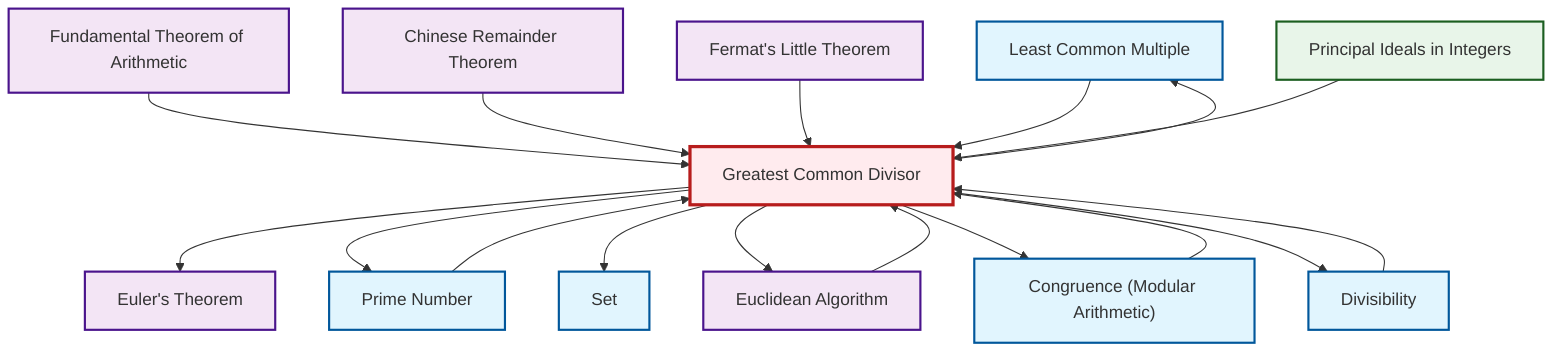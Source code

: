 graph TD
    classDef definition fill:#e1f5fe,stroke:#01579b,stroke-width:2px
    classDef theorem fill:#f3e5f5,stroke:#4a148c,stroke-width:2px
    classDef axiom fill:#fff3e0,stroke:#e65100,stroke-width:2px
    classDef example fill:#e8f5e9,stroke:#1b5e20,stroke-width:2px
    classDef current fill:#ffebee,stroke:#b71c1c,stroke-width:3px
    def-lcm["Least Common Multiple"]:::definition
    thm-fermat-little["Fermat's Little Theorem"]:::theorem
    def-gcd["Greatest Common Divisor"]:::definition
    thm-euclidean-algorithm["Euclidean Algorithm"]:::theorem
    ex-principal-ideal["Principal Ideals in Integers"]:::example
    def-congruence["Congruence (Modular Arithmetic)"]:::definition
    def-prime["Prime Number"]:::definition
    thm-fundamental-arithmetic["Fundamental Theorem of Arithmetic"]:::theorem
    def-set["Set"]:::definition
    def-divisibility["Divisibility"]:::definition
    thm-euler["Euler's Theorem"]:::theorem
    thm-chinese-remainder["Chinese Remainder Theorem"]:::theorem
    def-divisibility --> def-gcd
    def-gcd --> thm-euler
    def-gcd --> def-prime
    thm-fundamental-arithmetic --> def-gcd
    def-gcd --> def-set
    thm-chinese-remainder --> def-gcd
    thm-fermat-little --> def-gcd
    thm-euclidean-algorithm --> def-gcd
    def-gcd --> thm-euclidean-algorithm
    def-gcd --> def-lcm
    def-gcd --> def-congruence
    def-congruence --> def-gcd
    def-lcm --> def-gcd
    def-gcd --> def-divisibility
    def-prime --> def-gcd
    ex-principal-ideal --> def-gcd
    class def-gcd current